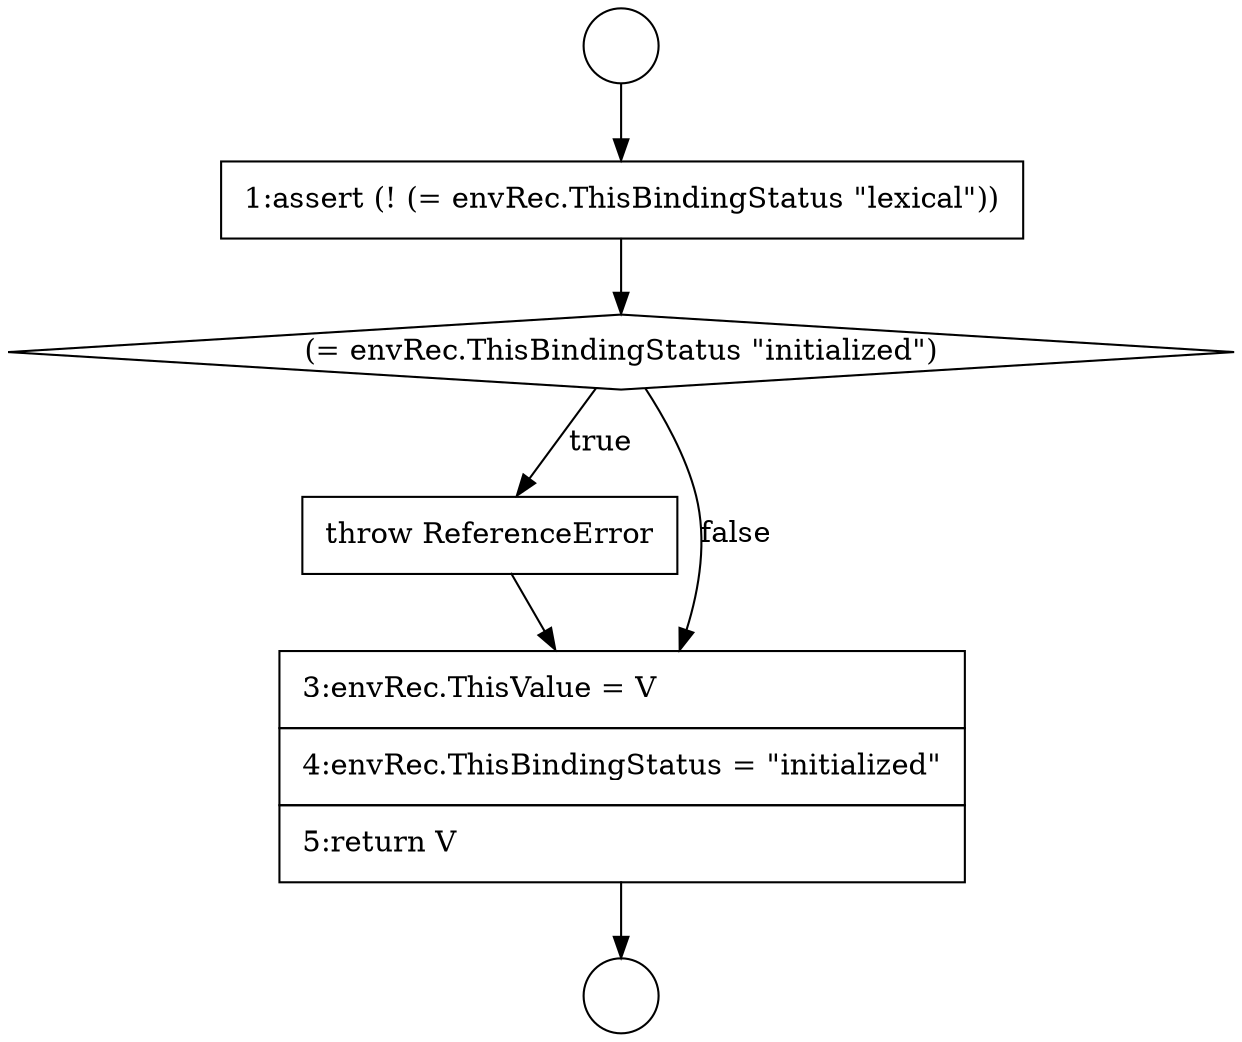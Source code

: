 digraph {
  node1310 [shape=circle label=" " color="black" fillcolor="white" style=filled]
  node1313 [shape=none, margin=0, label=<<font color="black">
    <table border="0" cellborder="1" cellspacing="0" cellpadding="10">
      <tr><td align="left">throw ReferenceError</td></tr>
    </table>
  </font>> color="black" fillcolor="white" style=filled]
  node1311 [shape=none, margin=0, label=<<font color="black">
    <table border="0" cellborder="1" cellspacing="0" cellpadding="10">
      <tr><td align="left">1:assert (! (= envRec.ThisBindingStatus &quot;lexical&quot;))</td></tr>
    </table>
  </font>> color="black" fillcolor="white" style=filled]
  node1312 [shape=diamond, label=<<font color="black">(= envRec.ThisBindingStatus &quot;initialized&quot;)</font>> color="black" fillcolor="white" style=filled]
  node1309 [shape=circle label=" " color="black" fillcolor="white" style=filled]
  node1314 [shape=none, margin=0, label=<<font color="black">
    <table border="0" cellborder="1" cellspacing="0" cellpadding="10">
      <tr><td align="left">3:envRec.ThisValue = V</td></tr>
      <tr><td align="left">4:envRec.ThisBindingStatus = &quot;initialized&quot;</td></tr>
      <tr><td align="left">5:return V</td></tr>
    </table>
  </font>> color="black" fillcolor="white" style=filled]
  node1314 -> node1310 [ color="black"]
  node1312 -> node1313 [label=<<font color="black">true</font>> color="black"]
  node1312 -> node1314 [label=<<font color="black">false</font>> color="black"]
  node1309 -> node1311 [ color="black"]
  node1313 -> node1314 [ color="black"]
  node1311 -> node1312 [ color="black"]
}
